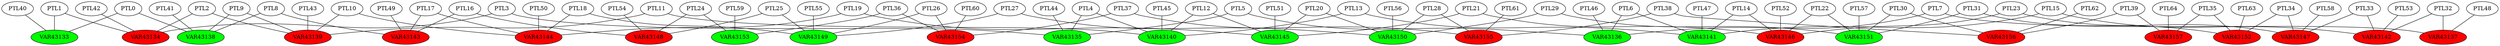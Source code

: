 graph model {
PTL0 -- VAR43133;

PTL0 -- VAR43138;

PTL1 -- VAR43133;

PTL1 -- VAR43134;

PTL2 -- VAR43134;

PTL2 -- VAR43139;

PTL3 -- VAR43134;

PTL3 -- VAR43135;

PTL4 -- VAR43135;

PTL4 -- VAR43140;

PTL5 -- VAR43135;

PTL5 -- VAR43136;

PTL6 -- VAR43136;

PTL6 -- VAR43141;

PTL7 -- VAR43136;

PTL7 -- VAR43137;

PTL8 -- VAR43138;

PTL8 -- VAR43143;

PTL9 -- VAR43138;

PTL9 -- VAR43139;

PTL10 -- VAR43139;

PTL10 -- VAR43144;

PTL11 -- VAR43139;

PTL11 -- VAR43140;

PTL12 -- VAR43140;

PTL12 -- VAR43145;

PTL13 -- VAR43140;

PTL13 -- VAR43141;

PTL14 -- VAR43141;

PTL14 -- VAR43146;

PTL15 -- VAR43141;

PTL15 -- VAR43142;

PTL16 -- VAR43143;

PTL16 -- VAR43148;

PTL17 -- VAR43143;

PTL17 -- VAR43144;

PTL18 -- VAR43144;

PTL18 -- VAR43149;

PTL19 -- VAR43144;

PTL19 -- VAR43145;

PTL20 -- VAR43145;

PTL20 -- VAR43150;

PTL21 -- VAR43145;

PTL21 -- VAR43146;

PTL22 -- VAR43146;

PTL22 -- VAR43151;

PTL23 -- VAR43146;

PTL23 -- VAR43147;

PTL24 -- VAR43148;

PTL24 -- VAR43153;

PTL25 -- VAR43148;

PTL25 -- VAR43149;

PTL26 -- VAR43149;

PTL26 -- VAR43154;

PTL27 -- VAR43149;

PTL27 -- VAR43150;

PTL28 -- VAR43150;

PTL28 -- VAR43155;

PTL29 -- VAR43150;

PTL29 -- VAR43151;

PTL30 -- VAR43151;

PTL30 -- VAR43156;

PTL31 -- VAR43151;

PTL31 -- VAR43152;

PTL32 -- VAR43137;

PTL32 -- VAR43142;

PTL33 -- VAR43142;

PTL33 -- VAR43147;

PTL34 -- VAR43147;

PTL34 -- VAR43152;

PTL35 -- VAR43152;

PTL35 -- VAR43157;

PTL36 -- VAR43153;

PTL36 -- VAR43154;

PTL37 -- VAR43154;

PTL37 -- VAR43155;

PTL38 -- VAR43155;

PTL38 -- VAR43156;

PTL39 -- VAR43156;

PTL39 -- VAR43157;

PTL40 -- VAR43133;

PTL41 -- VAR43138;

PTL42 -- VAR43134;

PTL43 -- VAR43139;

PTL44 -- VAR43135;

PTL45 -- VAR43140;

PTL46 -- VAR43136;

PTL47 -- VAR43141;

PTL48 -- VAR43137;

PTL49 -- VAR43143;

PTL50 -- VAR43144;

PTL51 -- VAR43145;

PTL52 -- VAR43146;

PTL53 -- VAR43142;

PTL54 -- VAR43148;

PTL55 -- VAR43149;

PTL56 -- VAR43150;

PTL57 -- VAR43151;

PTL58 -- VAR43147;

PTL59 -- VAR43153;

PTL60 -- VAR43154;

PTL61 -- VAR43155;

PTL62 -- VAR43156;

PTL63 -- VAR43152;

PTL64 -- VAR43157;

VAR43133 [style=filled fillcolor=green];
VAR43138 [style=filled fillcolor=green];
VAR43134 [style=filled fillcolor=red];
VAR43139 [style=filled fillcolor=red];
VAR43135 [style=filled fillcolor=green];
VAR43140 [style=filled fillcolor=green];
VAR43136 [style=filled fillcolor=green];
VAR43141 [style=filled fillcolor=green];
VAR43137 [style=filled fillcolor=red];
VAR43143 [style=filled fillcolor=red];
VAR43144 [style=filled fillcolor=red];
VAR43145 [style=filled fillcolor=green];
VAR43146 [style=filled fillcolor=red];
VAR43142 [style=filled fillcolor=red];
VAR43148 [style=filled fillcolor=red];
VAR43149 [style=filled fillcolor=green];
VAR43150 [style=filled fillcolor=green];
VAR43151 [style=filled fillcolor=green];
VAR43147 [style=filled fillcolor=red];
VAR43153 [style=filled fillcolor=green];
VAR43154 [style=filled fillcolor=red];
VAR43155 [style=filled fillcolor=red];
VAR43156 [style=filled fillcolor=red];
VAR43152 [style=filled fillcolor=red];
VAR43157 [style=filled fillcolor=red];
}

